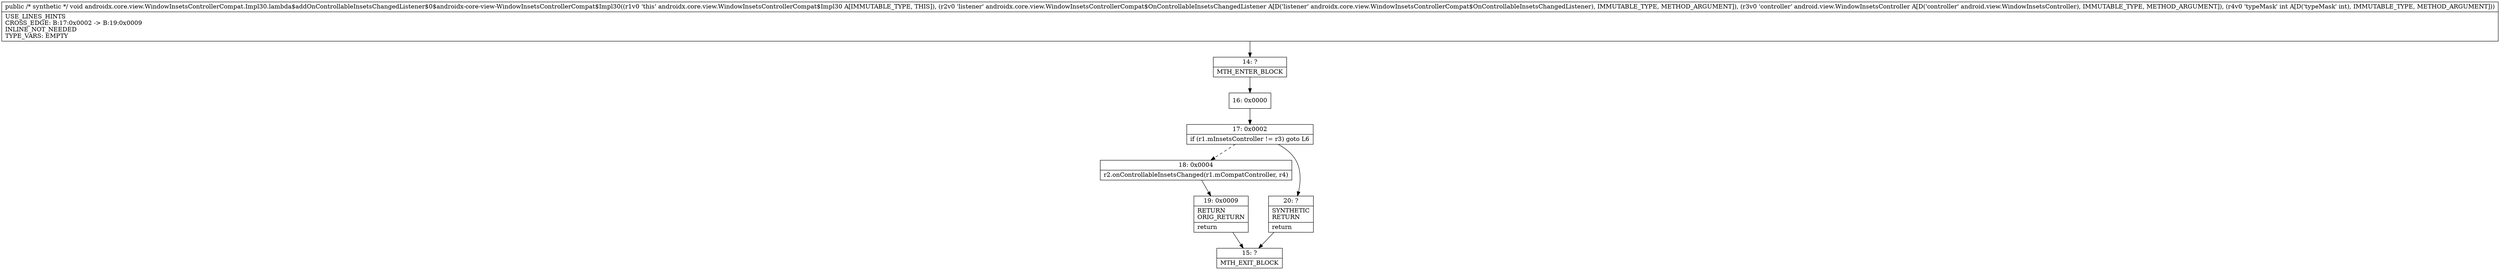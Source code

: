 digraph "CFG forandroidx.core.view.WindowInsetsControllerCompat.Impl30.lambda$addOnControllableInsetsChangedListener$0$androidx\-core\-view\-WindowInsetsControllerCompat$Impl30(Landroidx\/core\/view\/WindowInsetsControllerCompat$OnControllableInsetsChangedListener;Landroid\/view\/WindowInsetsController;I)V" {
Node_14 [shape=record,label="{14\:\ ?|MTH_ENTER_BLOCK\l}"];
Node_16 [shape=record,label="{16\:\ 0x0000}"];
Node_17 [shape=record,label="{17\:\ 0x0002|if (r1.mInsetsController != r3) goto L6\l}"];
Node_18 [shape=record,label="{18\:\ 0x0004|r2.onControllableInsetsChanged(r1.mCompatController, r4)\l}"];
Node_19 [shape=record,label="{19\:\ 0x0009|RETURN\lORIG_RETURN\l|return\l}"];
Node_15 [shape=record,label="{15\:\ ?|MTH_EXIT_BLOCK\l}"];
Node_20 [shape=record,label="{20\:\ ?|SYNTHETIC\lRETURN\l|return\l}"];
MethodNode[shape=record,label="{public \/* synthetic *\/ void androidx.core.view.WindowInsetsControllerCompat.Impl30.lambda$addOnControllableInsetsChangedListener$0$androidx\-core\-view\-WindowInsetsControllerCompat$Impl30((r1v0 'this' androidx.core.view.WindowInsetsControllerCompat$Impl30 A[IMMUTABLE_TYPE, THIS]), (r2v0 'listener' androidx.core.view.WindowInsetsControllerCompat$OnControllableInsetsChangedListener A[D('listener' androidx.core.view.WindowInsetsControllerCompat$OnControllableInsetsChangedListener), IMMUTABLE_TYPE, METHOD_ARGUMENT]), (r3v0 'controller' android.view.WindowInsetsController A[D('controller' android.view.WindowInsetsController), IMMUTABLE_TYPE, METHOD_ARGUMENT]), (r4v0 'typeMask' int A[D('typeMask' int), IMMUTABLE_TYPE, METHOD_ARGUMENT]))  | USE_LINES_HINTS\lCROSS_EDGE: B:17:0x0002 \-\> B:19:0x0009\lINLINE_NOT_NEEDED\lTYPE_VARS: EMPTY\l}"];
MethodNode -> Node_14;Node_14 -> Node_16;
Node_16 -> Node_17;
Node_17 -> Node_18[style=dashed];
Node_17 -> Node_20;
Node_18 -> Node_19;
Node_19 -> Node_15;
Node_20 -> Node_15;
}

